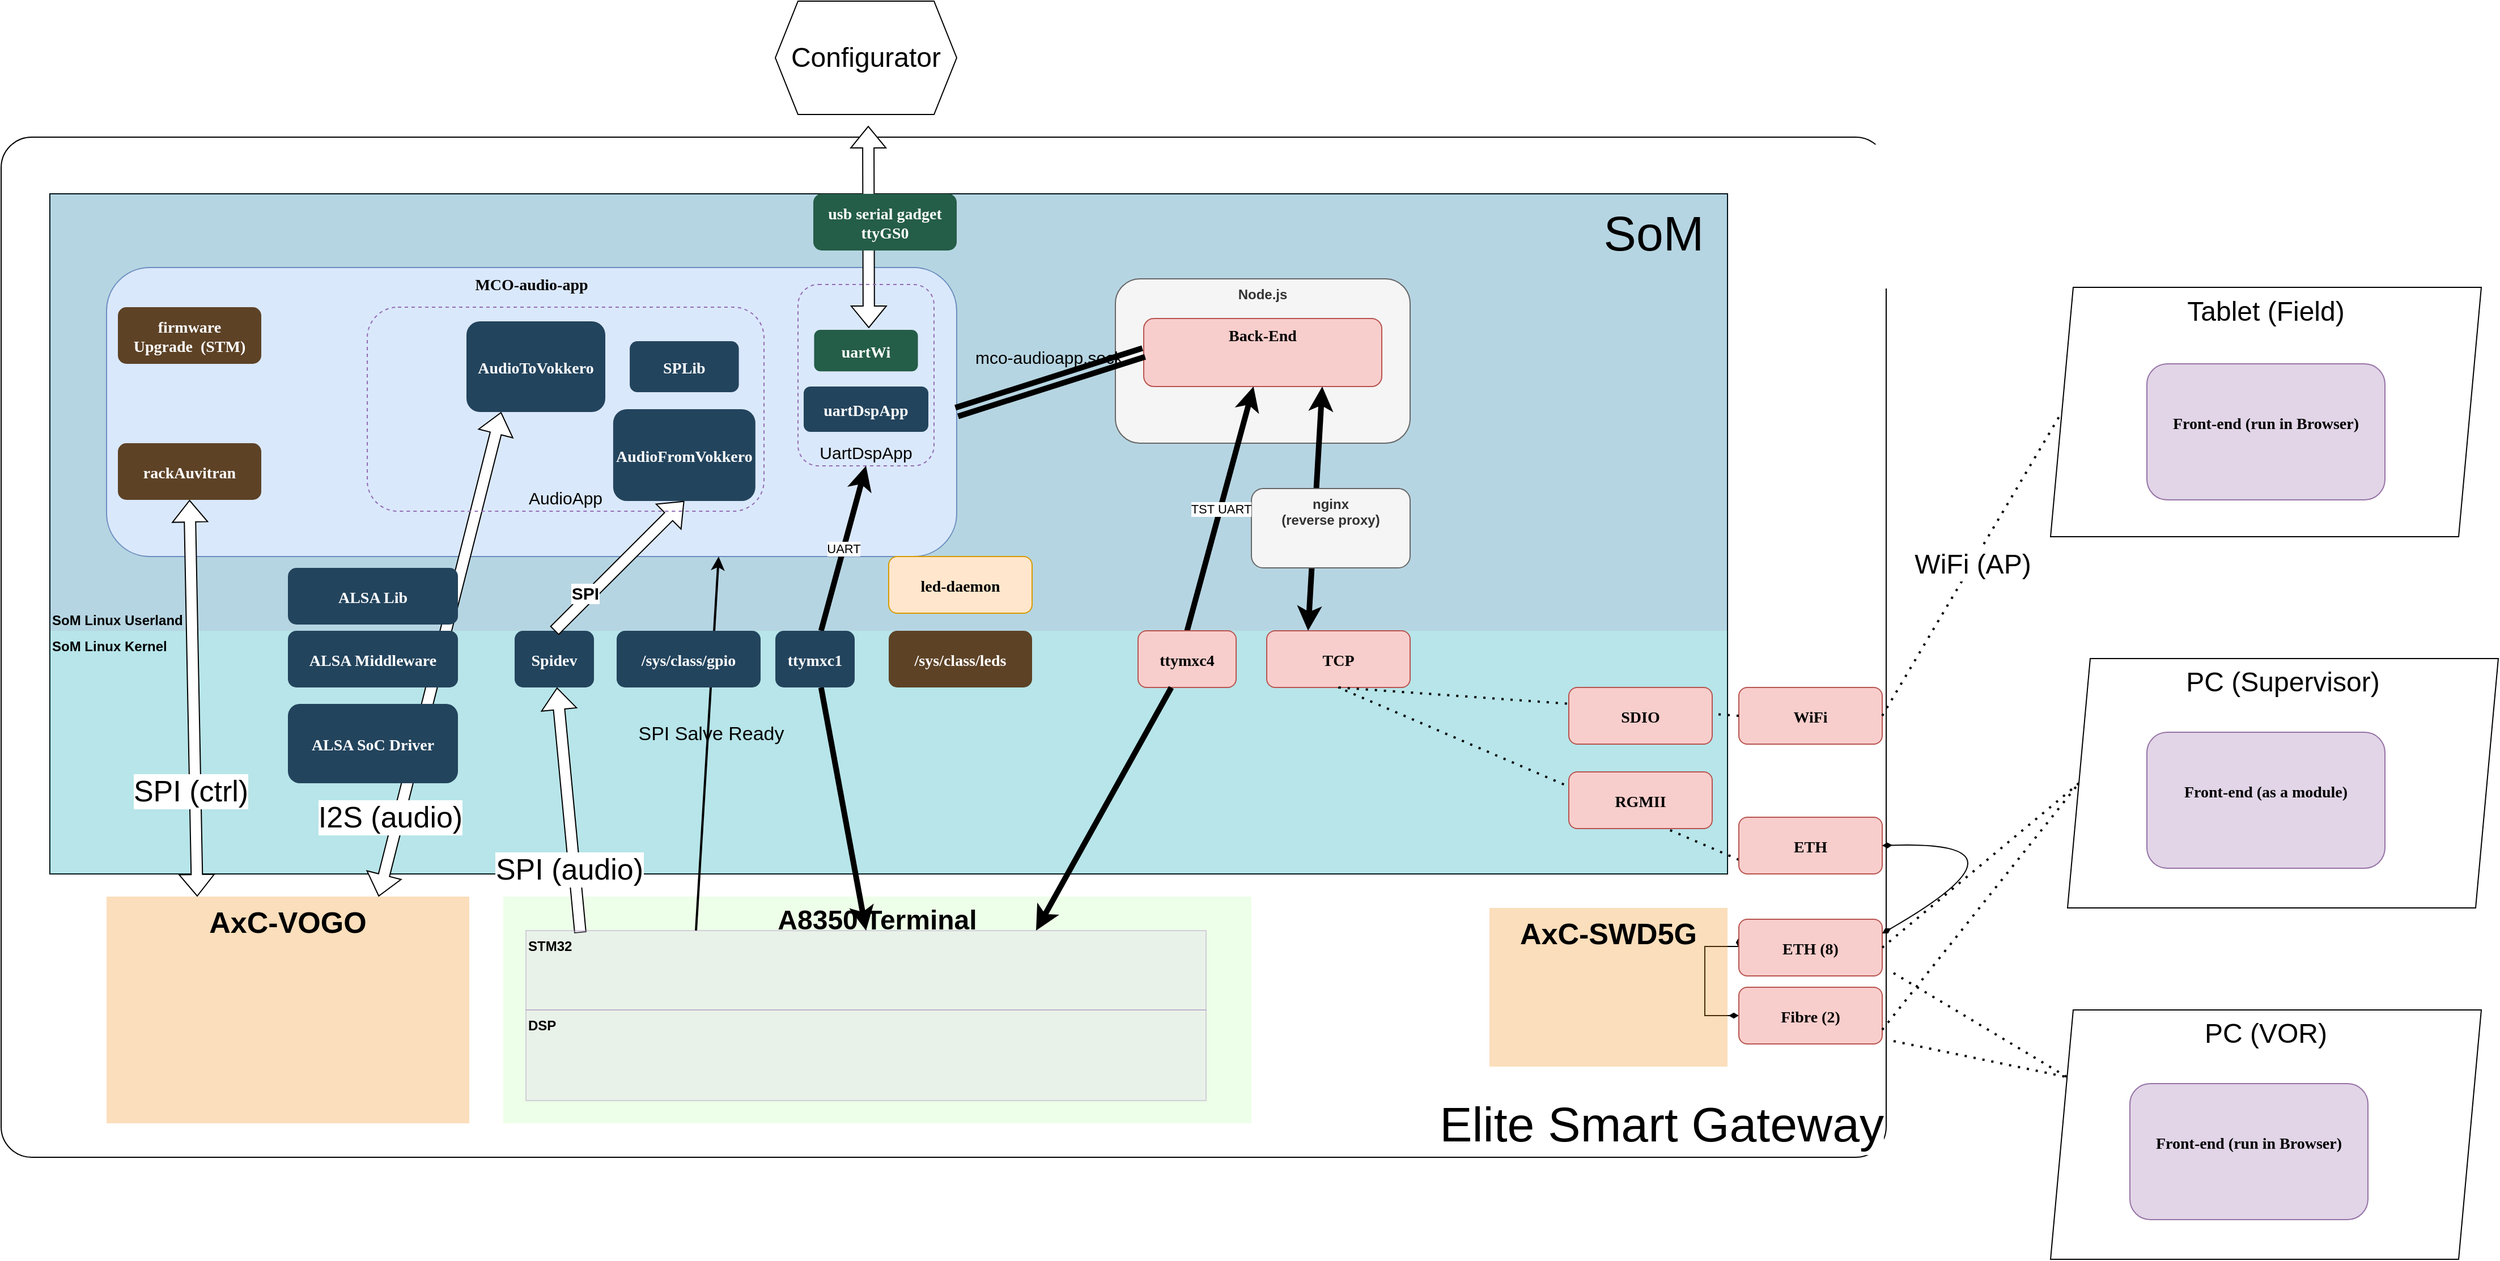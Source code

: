 <mxfile version="16.5.5" type="github">
  <diagram name="Page-1" id="2c0d36ab-eaac-3732-788b-9136903baeff">
    <mxGraphModel dx="2595" dy="1448" grid="1" gridSize="10" guides="1" tooltips="1" connect="1" arrows="1" fold="1" page="1" pageScale="1.5" pageWidth="1169" pageHeight="827" background="none" math="0" shadow="0">
      <root>
        <mxCell id="0" />
        <mxCell id="1" parent="0" />
        <mxCell id="yJEXvZF4Z7p5Rb5Mh50w-129" value="Tablet (Field)" style="shape=parallelogram;perimeter=parallelogramPerimeter;whiteSpace=wrap;html=1;fixedSize=1;labelBackgroundColor=none;fontSize=24;size=20;verticalAlign=top;" vertex="1" parent="1">
          <mxGeometry x="2685" y="302.5" width="380" height="220" as="geometry" />
        </mxCell>
        <mxCell id="yJEXvZF4Z7p5Rb5Mh50w-126" value="&lt;div style=&quot;&quot;&gt;&lt;span style=&quot;white-space: pre&quot;&gt;	&lt;/span&gt;&lt;span style=&quot;white-space: pre&quot;&gt;	&lt;/span&gt;&lt;span style=&quot;white-space: pre&quot;&gt;	&lt;/span&gt;&lt;span style=&quot;white-space: pre&quot;&gt;	&lt;/span&gt;&lt;span style=&quot;white-space: pre&quot;&gt;	&lt;/span&gt;&lt;span style=&quot;white-space: pre&quot;&gt;	&lt;/span&gt;&lt;span&gt;Elite Smart Gateway&lt;/span&gt;&lt;/div&gt;" style="rounded=1;whiteSpace=wrap;html=1;align=right;verticalAlign=bottom;fontSize=43;labelBackgroundColor=default;arcSize=3;" vertex="1" parent="1">
          <mxGeometry x="877" y="170" width="1663" height="900" as="geometry" />
        </mxCell>
        <mxCell id="36HzXRvJtUE0cEunPF5f-136" value="" style="rounded=0;whiteSpace=wrap;html=1;labelBackgroundColor=none;fontColor=default;strokeColor=default;fillColor=none;" parent="1" vertex="1">
          <mxGeometry x="920" y="220" width="1480" height="600" as="geometry" />
        </mxCell>
        <mxCell id="122" value="SoM Linux Userland" style="fillColor=#10739E;strokeColor=none;opacity=30;align=left;verticalAlign=bottom;fontStyle=1" parent="1" vertex="1">
          <mxGeometry x="920" y="220" width="1480" height="385.5" as="geometry" />
        </mxCell>
        <mxCell id="0WuZlEnzJ-5e1mdfW7h4-131" value="Node.js" style="rounded=1;whiteSpace=wrap;html=1;horizontal=1;align=center;verticalAlign=top;fontStyle=1;fillColor=#f5f5f5;fontColor=#333333;strokeColor=#666666;" parent="1" vertex="1">
          <mxGeometry x="1860" y="295" width="260" height="145" as="geometry" />
        </mxCell>
        <mxCell id="109" value="SoM Linux Kernel" style="fillColor=#12AAB5;strokeColor=none;opacity=30;align=left;verticalAlign=top;fontStyle=1" parent="1" vertex="1">
          <mxGeometry x="920" y="605.5" width="1480" height="214.5" as="geometry" />
        </mxCell>
        <mxCell id="36HzXRvJtUE0cEunPF5f-138" value="&lt;b style=&quot;font-size: 24px;&quot;&gt;&lt;font style=&quot;font-size: 24px;&quot;&gt;A8350 Terminal&lt;/font&gt;&lt;/b&gt;" style="rounded=0;whiteSpace=wrap;html=1;labelBackgroundColor=none;fontColor=default;strokeColor=none;fillColor=#C2FFB3;opacity=30;verticalAlign=top;align=center;fontSize=24;" parent="1" vertex="1">
          <mxGeometry x="1320" y="840" width="660" height="200" as="geometry" />
        </mxCell>
        <mxCell id="117" value="AxC-VOGO" style="fillColor=#F2931E;strokeColor=none;opacity=30;align=center;verticalAlign=top;fontStyle=1;fontSize=26;" parent="1" vertex="1">
          <mxGeometry x="970" y="840" width="320" height="200" as="geometry" />
        </mxCell>
        <mxCell id="29" value="MCO-audio-app" style="rounded=1;fillColor=#dae8fc;strokeColor=#6c8ebf;fontStyle=1;fontFamily=Tahoma;fontSize=14;labelBackgroundColor=none;align=center;verticalAlign=top;" parent="1" vertex="1">
          <mxGeometry x="970" y="285" width="750" height="255" as="geometry" />
        </mxCell>
        <mxCell id="36HzXRvJtUE0cEunPF5f-161" value="" style="shape=flexArrow;endArrow=classic;html=1;rounded=0;fontColor=default;exitX=0.25;exitY=0;exitDx=0;exitDy=0;fillColor=default;startArrow=block;entryX=0.5;entryY=1;entryDx=0;entryDy=0;" parent="1" target="36HzXRvJtUE0cEunPF5f-156" edge="1" source="117">
          <mxGeometry width="50" height="50" relative="1" as="geometry">
            <mxPoint x="1040" y="940" as="sourcePoint" />
            <mxPoint x="1200" y="650" as="targetPoint" />
          </mxGeometry>
        </mxCell>
        <mxCell id="36HzXRvJtUE0cEunPF5f-162" value="&lt;font style=&quot;font-size: 26px&quot;&gt;SPI (ctrl)&lt;/font&gt;" style="edgeLabel;html=1;align=center;verticalAlign=middle;resizable=0;points=[];fontColor=default;" parent="36HzXRvJtUE0cEunPF5f-161" vertex="1" connectable="0">
          <mxGeometry x="-0.47" y="5" relative="1" as="geometry">
            <mxPoint x="1" as="offset" />
          </mxGeometry>
        </mxCell>
        <mxCell id="36HzXRvJtUE0cEunPF5f-169" value="" style="shape=flexArrow;endArrow=classic;html=1;rounded=0;fontColor=default;exitX=0.75;exitY=0;exitDx=0;exitDy=0;fillColor=default;startArrow=block;entryX=0.25;entryY=1;entryDx=0;entryDy=0;" parent="1" target="36HzXRvJtUE0cEunPF5f-151" edge="1" source="117">
          <mxGeometry width="50" height="50" relative="1" as="geometry">
            <mxPoint x="1210" y="937.75" as="sourcePoint" />
            <mxPoint x="1213.25" y="487.75" as="targetPoint" />
          </mxGeometry>
        </mxCell>
        <mxCell id="36HzXRvJtUE0cEunPF5f-170" value="&lt;font style=&quot;font-size: 26px&quot;&gt;I2S (audio)&lt;/font&gt;" style="edgeLabel;html=1;align=center;verticalAlign=middle;resizable=0;points=[];fontColor=default;" parent="36HzXRvJtUE0cEunPF5f-169" vertex="1" connectable="0">
          <mxGeometry x="-0.47" y="5" relative="1" as="geometry">
            <mxPoint x="-14" y="44" as="offset" />
          </mxGeometry>
        </mxCell>
        <mxCell id="4" value="ALSA SoC Driver" style="rounded=1;fillColor=#23445D;gradientColor=none;strokeColor=none;fontColor=#FFFFFF;fontStyle=1;fontFamily=Tahoma;fontSize=14" parent="1" vertex="1">
          <mxGeometry x="1130" y="670" width="150" height="70" as="geometry" />
        </mxCell>
        <mxCell id="36HzXRvJtUE0cEunPF5f-130" value="ALSA Middleware" style="rounded=1;fillColor=#23445D;gradientColor=none;strokeColor=none;fontColor=#FFFFFF;fontStyle=1;fontFamily=Tahoma;fontSize=14" parent="1" vertex="1">
          <mxGeometry x="1130" y="605.5" width="150" height="50" as="geometry" />
        </mxCell>
        <mxCell id="36HzXRvJtUE0cEunPF5f-131" value="ALSA Lib" style="rounded=1;fillColor=#23445D;gradientColor=none;strokeColor=none;fontColor=#FFFFFF;fontStyle=1;fontFamily=Tahoma;fontSize=14" parent="1" vertex="1">
          <mxGeometry x="1130" y="550" width="150" height="50" as="geometry" />
        </mxCell>
        <mxCell id="36HzXRvJtUE0cEunPF5f-132" value="Spidev" style="rounded=1;fillColor=#23445D;gradientColor=none;strokeColor=none;fontColor=#FFFFFF;fontStyle=1;fontFamily=Tahoma;fontSize=14" parent="1" vertex="1">
          <mxGeometry x="1330" y="605.5" width="70" height="50" as="geometry" />
        </mxCell>
        <mxCell id="36HzXRvJtUE0cEunPF5f-137" value="DSP" style="fillColor=#DED5E8;strokeColor=#926DB3;opacity=30;align=left;verticalAlign=top;fontStyle=1" parent="1" vertex="1">
          <mxGeometry x="1340" y="940" width="600" height="80" as="geometry" />
        </mxCell>
        <mxCell id="36HzXRvJtUE0cEunPF5f-140" value="" style="shape=flexArrow;endArrow=classic;html=1;rounded=0;fontColor=default;exitX=0.08;exitY=0.029;exitDx=0;exitDy=0;fillColor=default;exitPerimeter=0;" parent="1" source="36HzXRvJtUE0cEunPF5f-173" target="36HzXRvJtUE0cEunPF5f-132" edge="1">
          <mxGeometry width="50" height="50" relative="1" as="geometry">
            <mxPoint x="1385" y="940" as="sourcePoint" />
            <mxPoint x="1410" y="950" as="targetPoint" />
          </mxGeometry>
        </mxCell>
        <mxCell id="36HzXRvJtUE0cEunPF5f-141" value="&lt;font style=&quot;font-size: 26px&quot;&gt;SPI (audio)&lt;/font&gt;" style="edgeLabel;html=1;align=center;verticalAlign=middle;resizable=0;points=[];fontColor=default;" parent="36HzXRvJtUE0cEunPF5f-140" vertex="1" connectable="0">
          <mxGeometry x="-0.47" y="5" relative="1" as="geometry">
            <mxPoint as="offset" />
          </mxGeometry>
        </mxCell>
        <mxCell id="36HzXRvJtUE0cEunPF5f-142" value="" style="endArrow=none;html=1;rounded=0;fontSize=26;fontColor=default;fillColor=#d5e8d4;entryX=0.25;entryY=0;entryDx=0;entryDy=0;strokeWidth=2;endFill=0;startArrow=classic;startFill=1;sketch=0;strokeColor=#000000;" parent="1" target="36HzXRvJtUE0cEunPF5f-173" edge="1">
          <mxGeometry relative="1" as="geometry">
            <mxPoint x="1510" y="540" as="sourcePoint" />
            <mxPoint x="1470" y="940" as="targetPoint" />
          </mxGeometry>
        </mxCell>
        <mxCell id="36HzXRvJtUE0cEunPF5f-143" value="SPI Salve Ready" style="edgeLabel;resizable=0;html=1;align=center;verticalAlign=middle;labelBackgroundColor=none;fontSize=17;fontColor=default;strokeColor=#926DB3;fillColor=none;" parent="36HzXRvJtUE0cEunPF5f-142" connectable="0" vertex="1">
          <mxGeometry relative="1" as="geometry">
            <mxPoint x="3" y="-8" as="offset" />
          </mxGeometry>
        </mxCell>
        <mxCell id="36HzXRvJtUE0cEunPF5f-148" value="" style="shape=flexArrow;endArrow=classic;html=1;rounded=0;fontColor=default;exitX=0.5;exitY=0;exitDx=0;exitDy=0;fillColor=default;entryX=0.5;entryY=1;entryDx=0;entryDy=0;" parent="1" source="36HzXRvJtUE0cEunPF5f-132" target="36HzXRvJtUE0cEunPF5f-144" edge="1">
          <mxGeometry width="50" height="50" relative="1" as="geometry">
            <mxPoint x="1364.16" y="712.25" as="sourcePoint" />
            <mxPoint x="1362.781" y="427.75" as="targetPoint" />
          </mxGeometry>
        </mxCell>
        <mxCell id="36HzXRvJtUE0cEunPF5f-149" value="&lt;font style=&quot;font-size: 15px;&quot;&gt;&lt;span style=&quot;font-size: 15px;&quot;&gt;SPI&lt;/span&gt;&lt;/font&gt;" style="edgeLabel;html=1;align=center;verticalAlign=middle;resizable=0;points=[];fontColor=default;fontStyle=1;fontSize=15;" parent="36HzXRvJtUE0cEunPF5f-148" vertex="1" connectable="0">
          <mxGeometry x="-0.47" y="5" relative="1" as="geometry">
            <mxPoint as="offset" />
          </mxGeometry>
        </mxCell>
        <mxCell id="36HzXRvJtUE0cEunPF5f-171" value="" style="shape=flexArrow;endArrow=classic;html=1;rounded=0;fontColor=default;exitX=0.25;exitY=0;exitDx=0;exitDy=0;fillColor=default;startArrow=block;" parent="1" edge="1">
          <mxGeometry width="50" height="50" relative="1" as="geometry">
            <mxPoint x="1642.47" y="338.5" as="sourcePoint" />
            <mxPoint x="1642" y="160" as="targetPoint" />
          </mxGeometry>
        </mxCell>
        <mxCell id="36HzXRvJtUE0cEunPF5f-154" value="usb serial gadget&#xa;ttyGS0" style="rounded=1;fillColor=#245D48;gradientColor=none;strokeColor=none;fontColor=#FFFFFF;fontStyle=1;fontFamily=Tahoma;fontSize=14" parent="1" vertex="1">
          <mxGeometry x="1593.5" y="220" width="126.5" height="50" as="geometry" />
        </mxCell>
        <mxCell id="36HzXRvJtUE0cEunPF5f-155" value="firmware&#xa;Upgrade  (STM)" style="rounded=1;fillColor=#5D4226;gradientColor=none;strokeColor=none;fontColor=#FFFFFF;fontStyle=1;fontFamily=Tahoma;fontSize=14" parent="1" vertex="1">
          <mxGeometry x="980" y="320" width="126.5" height="50" as="geometry" />
        </mxCell>
        <mxCell id="36HzXRvJtUE0cEunPF5f-156" value="rackAuvitran" style="rounded=1;fillColor=#5D4226;gradientColor=none;strokeColor=none;fontColor=#FFFFFF;fontStyle=1;fontFamily=Tahoma;fontSize=14" parent="1" vertex="1">
          <mxGeometry x="980" y="440" width="126.5" height="50" as="geometry" />
        </mxCell>
        <mxCell id="36HzXRvJtUE0cEunPF5f-159" value="" style="group;verticalAlign=bottom;" parent="1" vertex="1" connectable="0">
          <mxGeometry x="1580" y="300" width="140" height="220" as="geometry" />
        </mxCell>
        <mxCell id="36HzXRvJtUE0cEunPF5f-157" value="UartDspApp" style="rounded=1;whiteSpace=wrap;html=1;labelBackgroundColor=none;fontSize=15;fontColor=default;strokeColor=#926DB3;fillColor=none;dashed=1;verticalAlign=bottom;" parent="36HzXRvJtUE0cEunPF5f-159" vertex="1">
          <mxGeometry width="120" height="160" as="geometry" />
        </mxCell>
        <mxCell id="36HzXRvJtUE0cEunPF5f-152" value="uartDspApp" style="rounded=1;fillColor=#23445D;gradientColor=none;strokeColor=none;fontColor=#FFFFFF;fontStyle=1;fontFamily=Tahoma;fontSize=14" parent="36HzXRvJtUE0cEunPF5f-159" vertex="1">
          <mxGeometry x="5" y="90" width="110" height="40" as="geometry" />
        </mxCell>
        <mxCell id="36HzXRvJtUE0cEunPF5f-153" value="uartWi" style="rounded=1;fillColor=#245D48;gradientColor=none;strokeColor=none;fontColor=#FFFFFF;fontStyle=1;fontFamily=Tahoma;fontSize=14" parent="36HzXRvJtUE0cEunPF5f-159" vertex="1">
          <mxGeometry x="14.23" y="40" width="91.54" height="36.67" as="geometry" />
        </mxCell>
        <mxCell id="36HzXRvJtUE0cEunPF5f-160" value="" style="group;verticalAlign=bottom;" parent="1" vertex="1" connectable="0">
          <mxGeometry x="1200" y="320" width="350" height="180" as="geometry" />
        </mxCell>
        <mxCell id="36HzXRvJtUE0cEunPF5f-158" value="AudioApp" style="rounded=1;whiteSpace=wrap;html=1;labelBackgroundColor=none;fontSize=15;fontColor=default;strokeColor=#926DB3;fillColor=none;dashed=1;verticalAlign=bottom;" parent="36HzXRvJtUE0cEunPF5f-160" vertex="1">
          <mxGeometry width="350.0" height="180" as="geometry" />
        </mxCell>
        <mxCell id="36HzXRvJtUE0cEunPF5f-144" value="AudioFromVokkero" style="rounded=1;fillColor=#23445D;gradientColor=none;strokeColor=none;fontColor=#FFFFFF;fontStyle=1;fontFamily=Tahoma;fontSize=14" parent="36HzXRvJtUE0cEunPF5f-160" vertex="1">
          <mxGeometry x="216.93" y="90" width="125.475" height="81" as="geometry" />
        </mxCell>
        <mxCell id="10" value="SPLib" style="rounded=1;fillColor=#23445D;gradientColor=none;strokeColor=none;fontColor=#FFFFFF;fontStyle=1;fontFamily=Tahoma;fontSize=14" parent="36HzXRvJtUE0cEunPF5f-160" vertex="1">
          <mxGeometry x="231.543" y="30" width="96.25" height="45" as="geometry" />
        </mxCell>
        <mxCell id="36HzXRvJtUE0cEunPF5f-151" value="AudioToVokkero" style="rounded=1;fillColor=#23445D;gradientColor=none;strokeColor=none;fontColor=#FFFFFF;fontStyle=1;fontFamily=Tahoma;fontSize=14" parent="36HzXRvJtUE0cEunPF5f-160" vertex="1">
          <mxGeometry x="87.5" y="12.5" width="122.5" height="80" as="geometry" />
        </mxCell>
        <mxCell id="36HzXRvJtUE0cEunPF5f-166" value="/sys/class/leds" style="rounded=1;fillColor=#5D4226;gradientColor=none;strokeColor=none;fontColor=#FFFFFF;fontStyle=1;fontFamily=Tahoma;fontSize=14" parent="1" vertex="1">
          <mxGeometry x="1660" y="605.5" width="126.5" height="50" as="geometry" />
        </mxCell>
        <mxCell id="36HzXRvJtUE0cEunPF5f-167" value="led-daemon" style="rounded=1;fillColor=#ffe6cc;strokeColor=#d79b00;fontStyle=1;fontFamily=Tahoma;fontSize=14;" parent="1" vertex="1">
          <mxGeometry x="1660" y="540" width="126.5" height="50" as="geometry" />
        </mxCell>
        <mxCell id="36HzXRvJtUE0cEunPF5f-173" value="STM32&#xa;" style="fillColor=#DED5E8;strokeColor=#926DB3;opacity=30;align=left;verticalAlign=top;fontStyle=1" parent="1" vertex="1">
          <mxGeometry x="1340" y="870" width="600" height="70" as="geometry" />
        </mxCell>
        <mxCell id="0WuZlEnzJ-5e1mdfW7h4-124" value="Front-end (run in Browser)&#xa;" style="rounded=1;fillColor=#e1d5e7;strokeColor=#9673a6;fontStyle=1;fontFamily=Tahoma;fontSize=14;labelBackgroundColor=none;align=center;verticalAlign=middle;" parent="1" vertex="1">
          <mxGeometry x="2770" y="370" width="210" height="120" as="geometry" />
        </mxCell>
        <mxCell id="0WuZlEnzJ-5e1mdfW7h4-123" value="Back-End" style="rounded=1;fillColor=#f8cecc;strokeColor=#b85450;fontStyle=1;fontFamily=Tahoma;fontSize=14;labelBackgroundColor=none;align=center;verticalAlign=top;" parent="1" vertex="1">
          <mxGeometry x="1885" y="330" width="210" height="60" as="geometry" />
        </mxCell>
        <mxCell id="0WuZlEnzJ-5e1mdfW7h4-134" value="UART" style="endArrow=classic;startArrow=none;html=1;rounded=0;entryX=0.5;entryY=1;entryDx=0;entryDy=0;strokeWidth=5;exitX=0.5;exitY=0;exitDx=0;exitDy=0;" parent="1" target="36HzXRvJtUE0cEunPF5f-157" edge="1">
          <mxGeometry width="50" height="50" relative="1" as="geometry">
            <mxPoint x="1600.365" y="605.5" as="sourcePoint" />
            <mxPoint x="2042.5" y="500" as="targetPoint" />
          </mxGeometry>
        </mxCell>
        <mxCell id="0WuZlEnzJ-5e1mdfW7h4-146" value="UART" style="endArrow=classic;startArrow=classic;html=1;rounded=0;entryX=0.75;entryY=1;entryDx=0;entryDy=0;strokeWidth=5;exitX=0.75;exitY=1;exitDx=0;exitDy=0;" parent="1" source="122" target="0WuZlEnzJ-5e1mdfW7h4-123" edge="1">
          <mxGeometry width="50" height="50" relative="1" as="geometry">
            <mxPoint x="1630" y="980" as="sourcePoint" />
            <mxPoint x="1650" y="470" as="targetPoint" />
          </mxGeometry>
        </mxCell>
        <mxCell id="0WuZlEnzJ-5e1mdfW7h4-136" value="&lt;font style=&quot;font-size: 15px&quot;&gt;mco-audioapp.sock&lt;/font&gt;" style="shape=link;html=1;rounded=0;strokeColor=#000000;strokeWidth=5;exitX=1;exitY=0.5;exitDx=0;exitDy=0;entryX=0;entryY=0.5;entryDx=0;entryDy=0;labelBackgroundColor=none;" parent="1" source="29" target="0WuZlEnzJ-5e1mdfW7h4-123" edge="1">
          <mxGeometry x="0.059" y="23" width="100" relative="1" as="geometry">
            <mxPoint x="1960" y="1060" as="sourcePoint" />
            <mxPoint x="2060" y="1060" as="targetPoint" />
            <mxPoint x="1" y="1" as="offset" />
          </mxGeometry>
        </mxCell>
        <mxCell id="0WuZlEnzJ-5e1mdfW7h4-137" value="nginx&lt;br&gt;(reverse proxy)" style="rounded=1;whiteSpace=wrap;html=1;horizontal=1;align=center;verticalAlign=top;fontStyle=1;fillColor=#f5f5f5;fontColor=#333333;strokeColor=#666666;" parent="1" vertex="1">
          <mxGeometry x="1980" y="480" width="140" height="70" as="geometry" />
        </mxCell>
        <mxCell id="0WuZlEnzJ-5e1mdfW7h4-140" value="TST UART" style="endArrow=classic;startArrow=none;html=1;rounded=0;strokeWidth=5;exitX=0.5;exitY=0;exitDx=0;exitDy=0;" parent="1" source="0WuZlEnzJ-5e1mdfW7h4-125" target="0WuZlEnzJ-5e1mdfW7h4-123" edge="1">
          <mxGeometry width="50" height="50" relative="1" as="geometry">
            <mxPoint x="1630" y="980" as="sourcePoint" />
            <mxPoint x="1650" y="470" as="targetPoint" />
          </mxGeometry>
        </mxCell>
        <mxCell id="0WuZlEnzJ-5e1mdfW7h4-142" value="TCP" style="rounded=1;fillColor=#f8cecc;strokeColor=#b85450;fontStyle=1;fontFamily=Tahoma;fontSize=14" parent="1" vertex="1">
          <mxGeometry x="1993.5" y="605.5" width="126.5" height="50" as="geometry" />
        </mxCell>
        <mxCell id="0WuZlEnzJ-5e1mdfW7h4-125" value="ttymxc4" style="rounded=1;fillColor=#f8cecc;strokeColor=#b85450;fontStyle=1;fontFamily=Tahoma;fontSize=14" parent="1" vertex="1">
          <mxGeometry x="1880" y="605.5" width="86.5" height="50" as="geometry" />
        </mxCell>
        <mxCell id="0WuZlEnzJ-5e1mdfW7h4-143" value="" style="endArrow=none;startArrow=classic;html=1;rounded=0;strokeWidth=5;exitX=0.75;exitY=0;exitDx=0;exitDy=0;" parent="1" source="36HzXRvJtUE0cEunPF5f-173" target="0WuZlEnzJ-5e1mdfW7h4-125" edge="1">
          <mxGeometry width="50" height="50" relative="1" as="geometry">
            <mxPoint x="1770" y="970" as="sourcePoint" />
            <mxPoint x="1979.18" y="390" as="targetPoint" />
          </mxGeometry>
        </mxCell>
        <mxCell id="0WuZlEnzJ-5e1mdfW7h4-145" value="WiFi" style="rounded=1;fillColor=#f8cecc;strokeColor=#b85450;fontStyle=1;fontFamily=Tahoma;fontSize=14" parent="1" vertex="1">
          <mxGeometry x="2410" y="655.5" width="126.5" height="50" as="geometry" />
        </mxCell>
        <mxCell id="36HzXRvJtUE0cEunPF5f-133" value="/sys/class/gpio" style="rounded=1;fillColor=#23445D;gradientColor=none;strokeColor=none;fontColor=#FFFFFF;fontStyle=1;fontFamily=Tahoma;fontSize=14" parent="1" vertex="1">
          <mxGeometry x="1420" y="605.5" width="127" height="50" as="geometry" />
        </mxCell>
        <mxCell id="yJEXvZF4Z7p5Rb5Mh50w-124" value="" style="endArrow=none;startArrow=classic;html=1;rounded=0;entryX=0.5;entryY=1;entryDx=0;entryDy=0;strokeWidth=5;exitX=0.5;exitY=0;exitDx=0;exitDy=0;" edge="1" parent="1" source="36HzXRvJtUE0cEunPF5f-173">
          <mxGeometry width="50" height="50" relative="1" as="geometry">
            <mxPoint x="1620" y="970" as="sourcePoint" />
            <mxPoint x="1600.365" y="655.5" as="targetPoint" />
          </mxGeometry>
        </mxCell>
        <mxCell id="yJEXvZF4Z7p5Rb5Mh50w-125" value="ttymxc1" style="rounded=1;fillColor=#23445D;gradientColor=none;strokeColor=none;fontColor=#FFFFFF;fontStyle=1;fontFamily=Tahoma;fontSize=14" vertex="1" parent="1">
          <mxGeometry x="1560" y="605.5" width="70" height="50" as="geometry" />
        </mxCell>
        <mxCell id="yJEXvZF4Z7p5Rb5Mh50w-127" value="SoM" style="text;html=1;strokeColor=none;fillColor=none;align=center;verticalAlign=middle;whiteSpace=wrap;rounded=0;labelBackgroundColor=none;fontSize=43;" vertex="1" parent="1">
          <mxGeometry x="2300" y="240" width="70" height="30" as="geometry" />
        </mxCell>
        <mxCell id="yJEXvZF4Z7p5Rb5Mh50w-128" value="Configurator" style="shape=hexagon;perimeter=hexagonPerimeter2;whiteSpace=wrap;html=1;fixedSize=1;labelBackgroundColor=none;fontSize=24;" vertex="1" parent="1">
          <mxGeometry x="1560" y="50" width="160" height="100" as="geometry" />
        </mxCell>
        <mxCell id="yJEXvZF4Z7p5Rb5Mh50w-130" value="" style="endArrow=none;dashed=1;html=1;dashPattern=1 3;strokeWidth=2;rounded=0;fontSize=24;entryX=0.5;entryY=1;entryDx=0;entryDy=0;exitX=0;exitY=0.75;exitDx=0;exitDy=0;" edge="1" parent="1" source="yJEXvZF4Z7p5Rb5Mh50w-135" target="0WuZlEnzJ-5e1mdfW7h4-142">
          <mxGeometry width="50" height="50" relative="1" as="geometry">
            <mxPoint x="1950" y="660" as="sourcePoint" />
            <mxPoint x="2000" y="610" as="targetPoint" />
          </mxGeometry>
        </mxCell>
        <mxCell id="yJEXvZF4Z7p5Rb5Mh50w-131" value="" style="endArrow=none;dashed=1;html=1;dashPattern=1 3;strokeWidth=2;rounded=0;fontSize=24;entryX=0.5;entryY=1;entryDx=0;entryDy=0;exitX=0;exitY=0.5;exitDx=0;exitDy=0;" edge="1" parent="1" source="0WuZlEnzJ-5e1mdfW7h4-145" target="0WuZlEnzJ-5e1mdfW7h4-142">
          <mxGeometry width="50" height="50" relative="1" as="geometry">
            <mxPoint x="1950" y="660" as="sourcePoint" />
            <mxPoint x="2000" y="610" as="targetPoint" />
          </mxGeometry>
        </mxCell>
        <mxCell id="yJEXvZF4Z7p5Rb5Mh50w-132" value="WiFi (AP)" style="endArrow=none;dashed=1;html=1;dashPattern=1 3;strokeWidth=2;rounded=0;fontSize=24;entryX=0;entryY=0.5;entryDx=0;entryDy=0;exitX=1;exitY=0.5;exitDx=0;exitDy=0;" edge="1" parent="1" source="0WuZlEnzJ-5e1mdfW7h4-145" target="yJEXvZF4Z7p5Rb5Mh50w-129">
          <mxGeometry width="50" height="50" relative="1" as="geometry">
            <mxPoint x="2210" y="700" as="sourcePoint" />
            <mxPoint x="2260" y="650" as="targetPoint" />
          </mxGeometry>
        </mxCell>
        <mxCell id="yJEXvZF4Z7p5Rb5Mh50w-133" value="RGMII" style="rounded=1;fillColor=#f8cecc;strokeColor=#b85450;fontStyle=1;fontFamily=Tahoma;fontSize=14" vertex="1" parent="1">
          <mxGeometry x="2260" y="730" width="126.5" height="50" as="geometry" />
        </mxCell>
        <mxCell id="yJEXvZF4Z7p5Rb5Mh50w-134" value="SDIO" style="rounded=1;fillColor=#f8cecc;strokeColor=#b85450;fontStyle=1;fontFamily=Tahoma;fontSize=14" vertex="1" parent="1">
          <mxGeometry x="2260" y="655.5" width="126.5" height="50" as="geometry" />
        </mxCell>
        <mxCell id="yJEXvZF4Z7p5Rb5Mh50w-135" value="ETH" style="rounded=1;fillColor=#f8cecc;strokeColor=#b85450;fontStyle=1;fontFamily=Tahoma;fontSize=14" vertex="1" parent="1">
          <mxGeometry x="2410" y="770" width="126.5" height="50" as="geometry" />
        </mxCell>
        <mxCell id="yJEXvZF4Z7p5Rb5Mh50w-141" value="" style="edgeStyle=orthogonalEdgeStyle;rounded=0;orthogonalLoop=1;jettySize=auto;html=1;fontSize=24;startArrow=diamondThin;startFill=1;endArrow=diamondThin;endFill=1;entryX=0;entryY=0.5;entryDx=0;entryDy=0;" edge="1" parent="1" source="yJEXvZF4Z7p5Rb5Mh50w-136" target="yJEXvZF4Z7p5Rb5Mh50w-139">
          <mxGeometry relative="1" as="geometry">
            <Array as="points">
              <mxPoint x="2380" y="945" />
              <mxPoint x="2380" y="884" />
            </Array>
          </mxGeometry>
        </mxCell>
        <mxCell id="yJEXvZF4Z7p5Rb5Mh50w-136" value="Fibre (2)" style="rounded=1;fillColor=#f8cecc;strokeColor=#b85450;fontStyle=1;fontFamily=Tahoma;fontSize=14" vertex="1" parent="1">
          <mxGeometry x="2410" y="920" width="126.5" height="50" as="geometry" />
        </mxCell>
        <mxCell id="yJEXvZF4Z7p5Rb5Mh50w-137" value="AxC-SWD5G" style="fillColor=#F2931E;strokeColor=none;opacity=30;align=center;verticalAlign=top;fontStyle=1;fontSize=26;" vertex="1" parent="1">
          <mxGeometry x="2190" y="850" width="210" height="140" as="geometry" />
        </mxCell>
        <mxCell id="yJEXvZF4Z7p5Rb5Mh50w-139" value="ETH (8)" style="rounded=1;fillColor=#f8cecc;strokeColor=#b85450;fontStyle=1;fontFamily=Tahoma;fontSize=14" vertex="1" parent="1">
          <mxGeometry x="2410" y="860" width="126.5" height="50" as="geometry" />
        </mxCell>
        <mxCell id="yJEXvZF4Z7p5Rb5Mh50w-140" value="" style="curved=1;endArrow=diamondThin;html=1;rounded=0;fontSize=24;exitX=1;exitY=0.25;exitDx=0;exitDy=0;entryX=1;entryY=0.5;entryDx=0;entryDy=0;startArrow=diamondThin;startFill=1;endFill=1;" edge="1" parent="1" source="yJEXvZF4Z7p5Rb5Mh50w-139" target="yJEXvZF4Z7p5Rb5Mh50w-135">
          <mxGeometry width="50" height="50" relative="1" as="geometry">
            <mxPoint x="2870" y="910" as="sourcePoint" />
            <mxPoint x="2890" y="770" as="targetPoint" />
            <Array as="points">
              <mxPoint x="2680" y="790" />
            </Array>
          </mxGeometry>
        </mxCell>
        <mxCell id="yJEXvZF4Z7p5Rb5Mh50w-143" value="PC (Supervisor)" style="shape=parallelogram;perimeter=parallelogramPerimeter;whiteSpace=wrap;html=1;fixedSize=1;labelBackgroundColor=none;fontSize=24;size=20;verticalAlign=top;" vertex="1" parent="1">
          <mxGeometry x="2700" y="630" width="380" height="220" as="geometry" />
        </mxCell>
        <mxCell id="yJEXvZF4Z7p5Rb5Mh50w-144" value="Front-end (as a module)&#xa;" style="rounded=1;fillColor=#e1d5e7;strokeColor=#9673a6;fontStyle=1;fontFamily=Tahoma;fontSize=14;labelBackgroundColor=none;align=center;verticalAlign=middle;" vertex="1" parent="1">
          <mxGeometry x="2770" y="695" width="210" height="120" as="geometry" />
        </mxCell>
        <mxCell id="yJEXvZF4Z7p5Rb5Mh50w-145" value="" style="endArrow=none;dashed=1;html=1;dashPattern=1 3;strokeWidth=2;rounded=0;fontSize=24;entryX=0;entryY=0.5;entryDx=0;entryDy=0;exitX=1;exitY=0.5;exitDx=0;exitDy=0;" edge="1" parent="1" source="yJEXvZF4Z7p5Rb5Mh50w-139" target="yJEXvZF4Z7p5Rb5Mh50w-143">
          <mxGeometry width="50" height="50" relative="1" as="geometry">
            <mxPoint x="2546.5" y="690.5" as="sourcePoint" />
            <mxPoint x="2705" y="422.5" as="targetPoint" />
          </mxGeometry>
        </mxCell>
        <mxCell id="yJEXvZF4Z7p5Rb5Mh50w-146" value="" style="endArrow=none;dashed=1;html=1;dashPattern=1 3;strokeWidth=2;rounded=0;fontSize=24;entryX=0;entryY=0.5;entryDx=0;entryDy=0;exitX=1;exitY=0.75;exitDx=0;exitDy=0;" edge="1" parent="1" source="yJEXvZF4Z7p5Rb5Mh50w-136" target="yJEXvZF4Z7p5Rb5Mh50w-143">
          <mxGeometry width="50" height="50" relative="1" as="geometry">
            <mxPoint x="2546.5" y="690.5" as="sourcePoint" />
            <mxPoint x="2705" y="422.5" as="targetPoint" />
          </mxGeometry>
        </mxCell>
        <mxCell id="yJEXvZF4Z7p5Rb5Mh50w-147" value="PC (VOR)" style="shape=parallelogram;perimeter=parallelogramPerimeter;whiteSpace=wrap;html=1;fixedSize=1;labelBackgroundColor=none;fontSize=24;size=20;verticalAlign=top;" vertex="1" parent="1">
          <mxGeometry x="2685" y="940" width="380" height="220" as="geometry" />
        </mxCell>
        <mxCell id="yJEXvZF4Z7p5Rb5Mh50w-148" value="Front-end (run in Browser)&#xa;" style="rounded=1;fillColor=#e1d5e7;strokeColor=#9673a6;fontStyle=1;fontFamily=Tahoma;fontSize=14;labelBackgroundColor=none;align=center;verticalAlign=middle;" vertex="1" parent="1">
          <mxGeometry x="2755" y="1005" width="210" height="120" as="geometry" />
        </mxCell>
        <mxCell id="yJEXvZF4Z7p5Rb5Mh50w-149" value="" style="endArrow=none;dashed=1;html=1;dashPattern=1 3;strokeWidth=2;rounded=0;fontSize=24;entryX=0;entryY=0.25;entryDx=0;entryDy=0;exitX=1;exitY=0.75;exitDx=0;exitDy=0;" edge="1" parent="1" target="yJEXvZF4Z7p5Rb5Mh50w-147">
          <mxGeometry width="50" height="50" relative="1" as="geometry">
            <mxPoint x="2546.5" y="967.5" as="sourcePoint" />
            <mxPoint x="2720" y="750" as="targetPoint" />
          </mxGeometry>
        </mxCell>
        <mxCell id="yJEXvZF4Z7p5Rb5Mh50w-150" value="" style="endArrow=none;dashed=1;html=1;dashPattern=1 3;strokeWidth=2;rounded=0;fontSize=24;entryX=0;entryY=0.25;entryDx=0;entryDy=0;exitX=1;exitY=0.5;exitDx=0;exitDy=0;" edge="1" parent="1" target="yJEXvZF4Z7p5Rb5Mh50w-147">
          <mxGeometry width="50" height="50" relative="1" as="geometry">
            <mxPoint x="2546.5" y="907.5" as="sourcePoint" />
            <mxPoint x="2720" y="750" as="targetPoint" />
          </mxGeometry>
        </mxCell>
      </root>
    </mxGraphModel>
  </diagram>
</mxfile>
